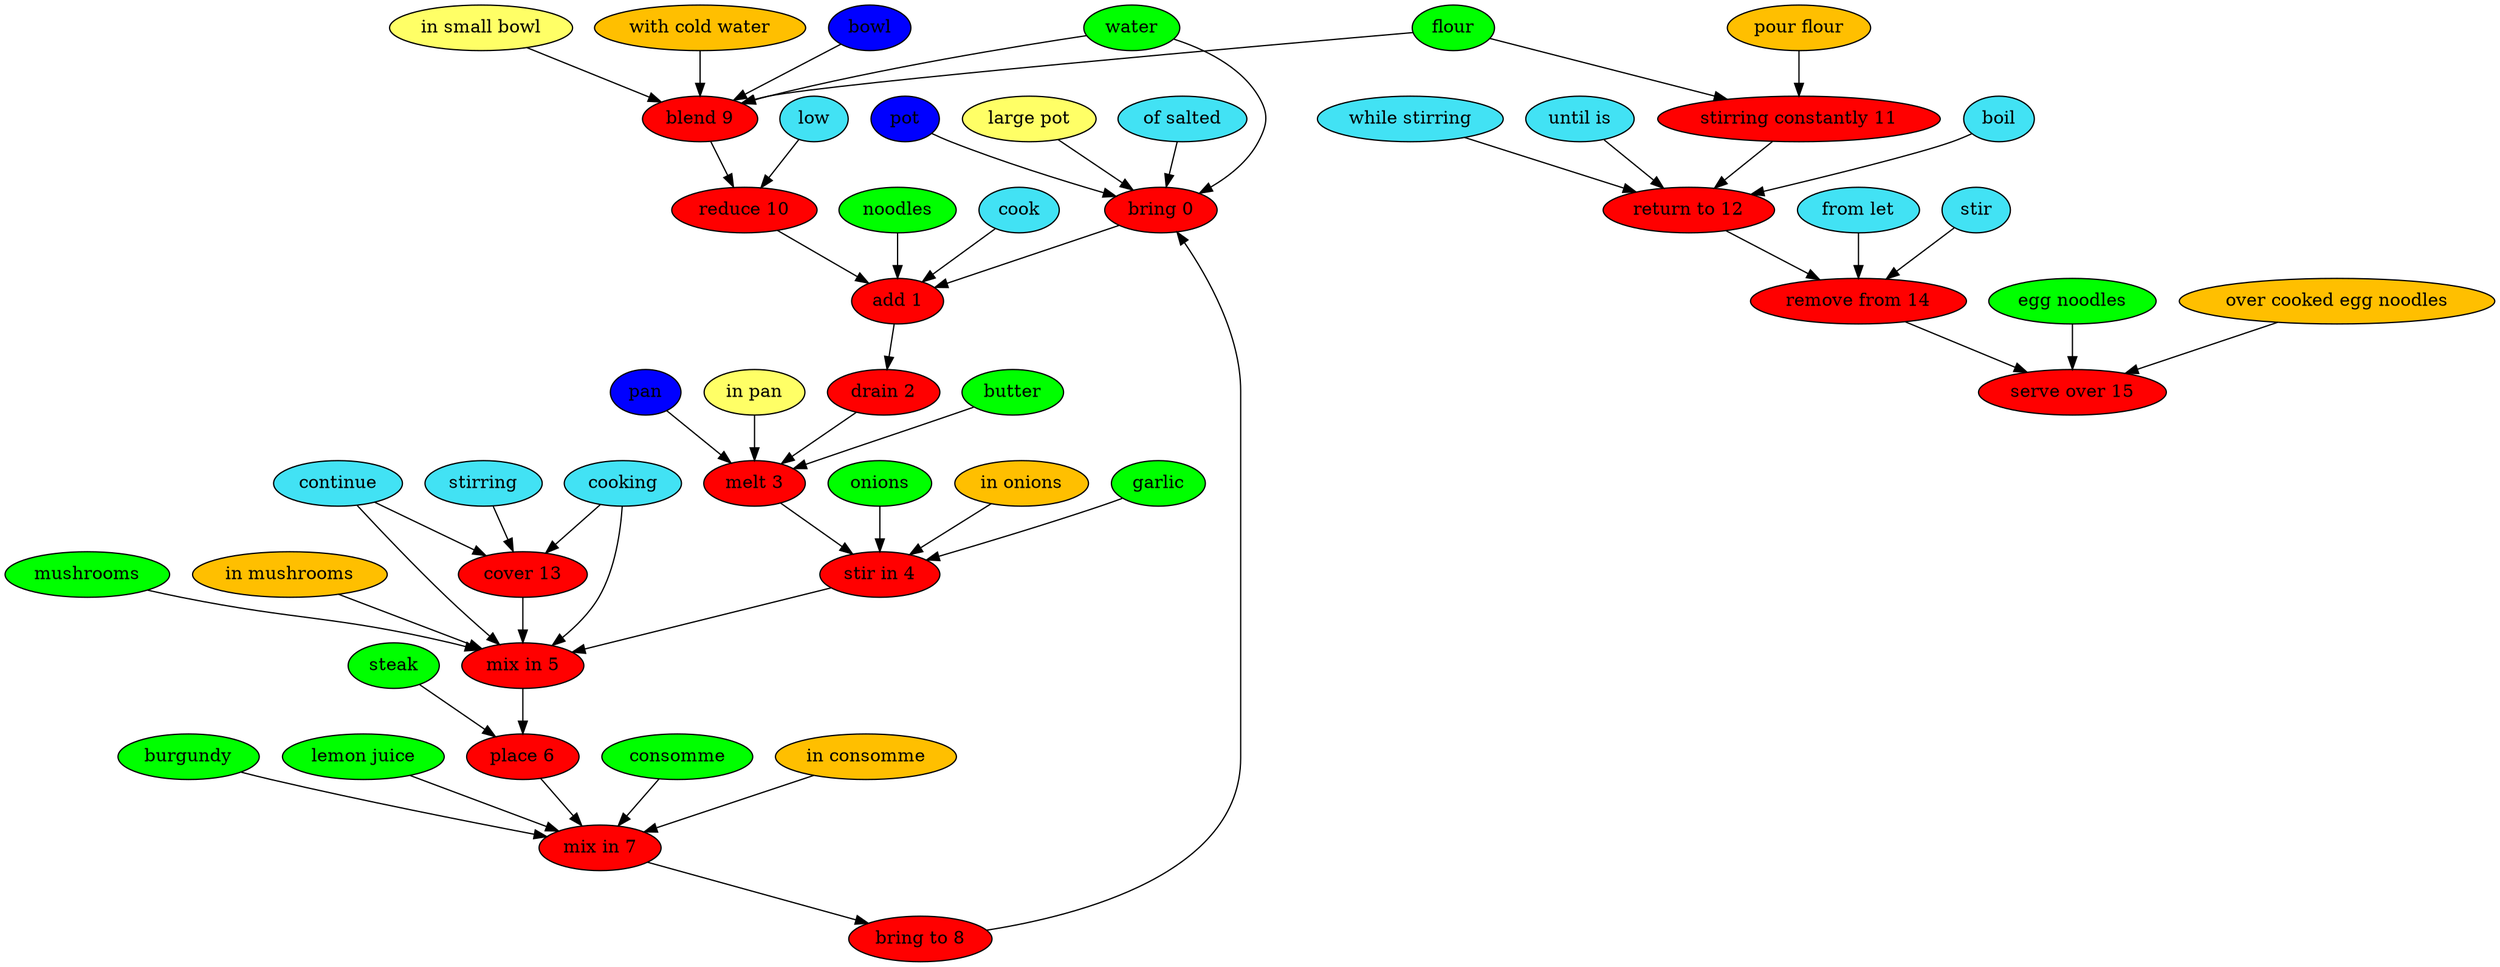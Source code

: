 digraph G {
"bring 0" [style=filled, fillcolor=red];
"of salted" [style=filled, fillcolor="#42e2f4"];
"of salted" -> "bring 0";
water [style=filled, fillcolor=green];
water -> "bring 0";
pot [style=filled, fillcolor="#0000ff"];
pot -> "bring 0";
"large pot" [style=filled, fillcolor="#ffff66"];
"large pot" -> "bring 0";
"add 1" [style=filled, fillcolor=red];
cook [style=filled, fillcolor="#42e2f4"];
cook -> "add 1";
noodles [style=filled, fillcolor=green];
noodles -> "add 1";
"drain 2" [style=filled, fillcolor=red];
"melt 3" [style=filled, fillcolor=red];
butter [style=filled, fillcolor=green];
butter -> "melt 3";
pan [style=filled, fillcolor="#0000ff"];
pan -> "melt 3";
"in pan" [style=filled, fillcolor="#ffff66"];
"in pan" -> "melt 3";
"stir in 4" [style=filled, fillcolor=red];
onions [style=filled, fillcolor=green];
onions -> "stir in 4";
"in onions" [style=filled, fillcolor="#01DFA5"];
"in onions" -> "stir in 4";
garlic [style=filled, fillcolor=green];
garlic -> "stir in 4";
"in onions" [style=filled, fillcolor="#FFBF00"];
"mix in 5" [style=filled, fillcolor=red];
continue [style=filled, fillcolor="#42e2f4"];
continue -> "mix in 5";
cooking [style=filled, fillcolor="#42e2f4"];
cooking -> "mix in 5";
mushrooms [style=filled, fillcolor=green];
mushrooms -> "mix in 5";
"in mushrooms" [style=filled, fillcolor="#01DFA5"];
"in mushrooms" -> "mix in 5";
"in mushrooms" [style=filled, fillcolor="#FFBF00"];
"place 6" [style=filled, fillcolor=red];
steak [style=filled, fillcolor=green];
steak -> "place 6";
"mix in 7" [style=filled, fillcolor=red];
consomme [style=filled, fillcolor=green];
consomme -> "mix in 7";
"in consomme" [style=filled, fillcolor="#01DFA5"];
"in consomme" -> "mix in 7";
burgundy [style=filled, fillcolor=green];
burgundy -> "mix in 7";
"lemon juice" [style=filled, fillcolor=green];
"lemon juice" -> "mix in 7";
"in consomme" [style=filled, fillcolor="#FFBF00"];
"bring to 8" [style=filled, fillcolor=red];
"blend 9" [style=filled, fillcolor=red];
flour [style=filled, fillcolor=green];
flour -> "blend 9";
water [style=filled, fillcolor=green];
water -> "blend 9";
"with cold water" [style=filled, fillcolor="#01DFA5"];
"with cold water" -> "blend 9";
bowl [style=filled, fillcolor="#0000ff"];
bowl -> "blend 9";
"in small bowl" [style=filled, fillcolor="#ffff66"];
"in small bowl" -> "blend 9";
"with cold water" [style=filled, fillcolor="#FFBF00"];
"reduce 10" [style=filled, fillcolor=red];
low [style=filled, fillcolor="#42e2f4"];
low -> "reduce 10";
"stirring constantly 11" [style=filled, fillcolor=red];
flour [style=filled, fillcolor=green];
flour -> "stirring constantly 11";
"pour flour" [style=filled, fillcolor="#01DFA5"];
"pour flour" -> "stirring constantly 11";
"pour flour" [style=filled, fillcolor="#FFBF00"];
"return to 12" [style=filled, fillcolor=red];
boil [style=filled, fillcolor="#42e2f4"];
boil -> "return to 12";
"while stirring" [style=filled, fillcolor="#42e2f4"];
"while stirring" -> "return to 12";
"until is" [style=filled, fillcolor="#42e2f4"];
"until is" -> "return to 12";
"cover 13" [style=filled, fillcolor=red];
continue [style=filled, fillcolor="#42e2f4"];
continue -> "cover 13";
cooking [style=filled, fillcolor="#42e2f4"];
cooking -> "cover 13";
stirring [style=filled, fillcolor="#42e2f4"];
stirring -> "cover 13";
"remove from 14" [style=filled, fillcolor=red];
"from let" [style=filled, fillcolor="#42e2f4"];
"from let" -> "remove from 14";
stir [style=filled, fillcolor="#42e2f4"];
stir -> "remove from 14";
"serve over 15" [style=filled, fillcolor=red];
"egg noodles" [style=filled, fillcolor=green];
"egg noodles" -> "serve over 15";
"over cooked egg noodles" [style=filled, fillcolor="#01DFA5"];
"over cooked egg noodles" -> "serve over 15";
"over cooked egg noodles" [style=filled, fillcolor="#FFBF00"];
"bring 0" -> "add 1";
"add 1" -> "drain 2";
"drain 2" -> "melt 3";
"melt 3" -> "stir in 4";
"stir in 4" -> "mix in 5";
"mix in 5" -> "place 6";
"place 6" -> "mix in 7";
"mix in 7" -> "bring to 8";
"bring to 8" -> "bring 0";
"blend 9" -> "reduce 10";
"reduce 10" -> "add 1";
"stirring constantly 11" -> "return to 12";
"return to 12" -> "remove from 14";
"cover 13" -> "mix in 5";
"remove from 14" -> "serve over 15";
}
